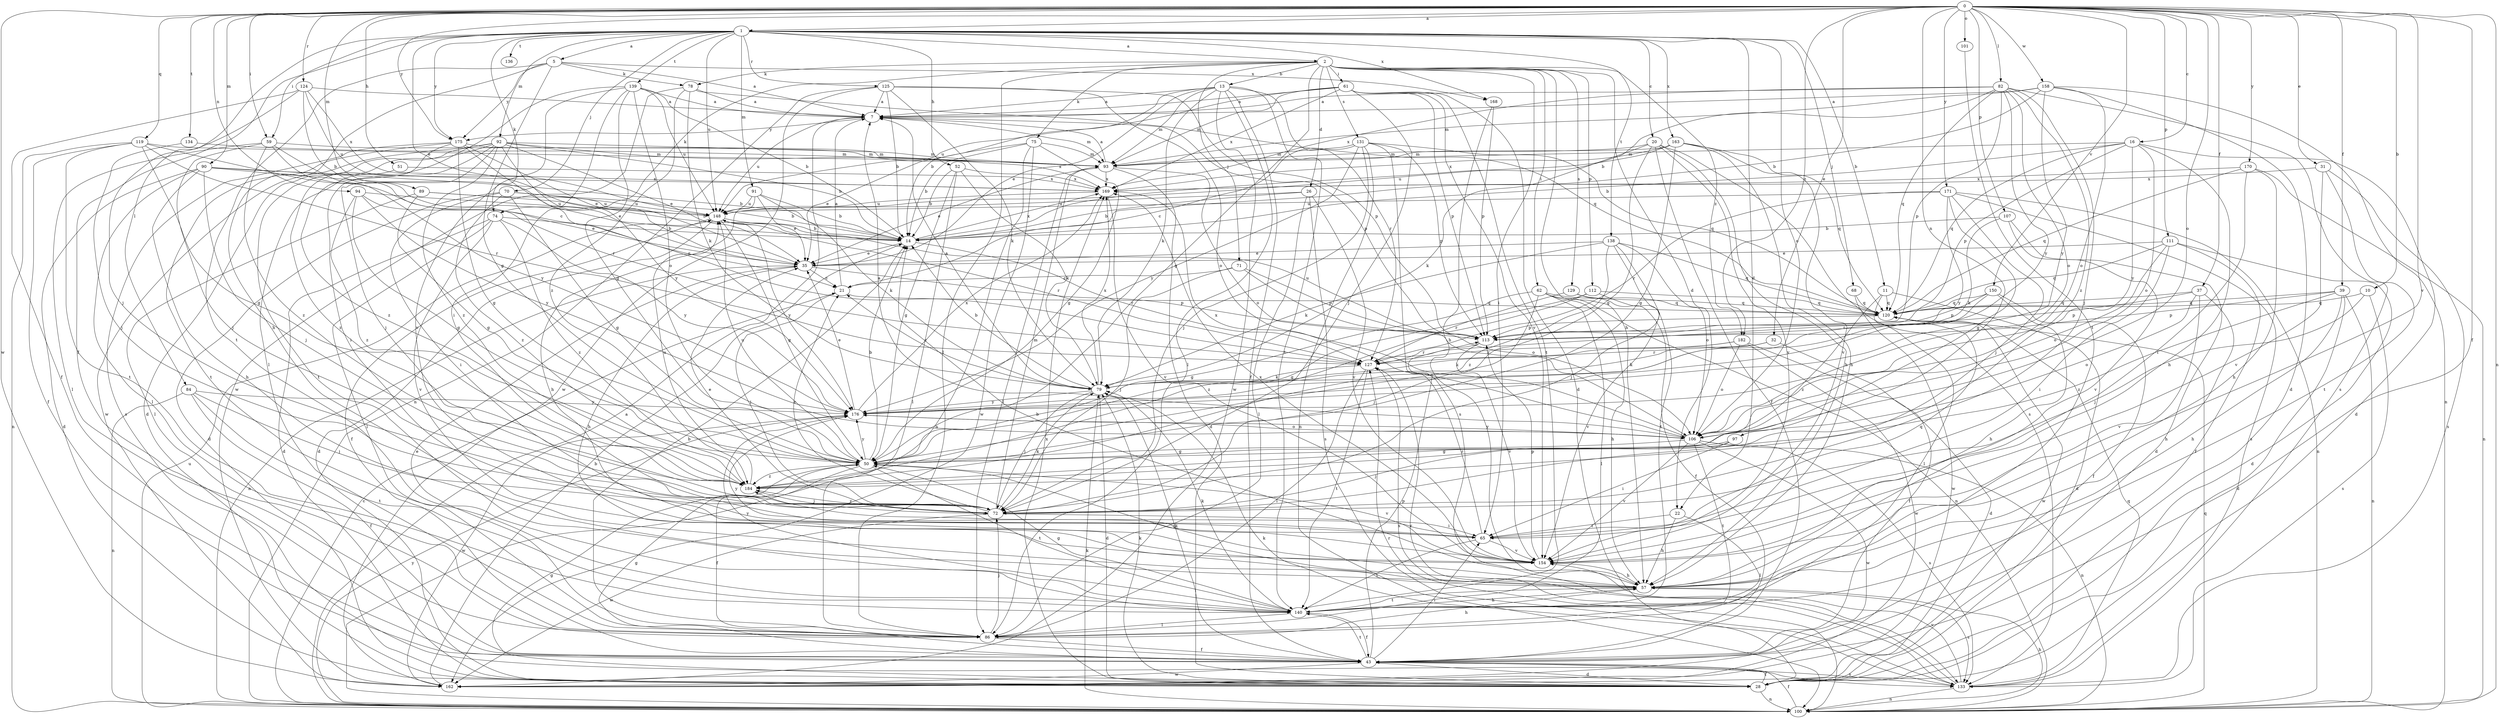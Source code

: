 strict digraph  {
0;
1;
2;
5;
7;
10;
11;
13;
14;
16;
20;
21;
22;
26;
28;
31;
32;
35;
37;
39;
43;
50;
51;
52;
57;
59;
61;
62;
65;
68;
70;
71;
72;
74;
75;
78;
79;
82;
84;
86;
89;
90;
91;
92;
93;
94;
97;
100;
101;
106;
107;
111;
112;
113;
119;
120;
124;
125;
127;
129;
131;
133;
134;
136;
138;
139;
140;
148;
150;
154;
158;
162;
163;
168;
169;
170;
171;
175;
176;
182;
184;
0 -> 1  [label=a];
0 -> 10  [label=b];
0 -> 16  [label=c];
0 -> 31  [label=e];
0 -> 32  [label=e];
0 -> 37  [label=f];
0 -> 39  [label=f];
0 -> 43  [label=f];
0 -> 51  [label=h];
0 -> 59  [label=i];
0 -> 82  [label=l];
0 -> 89  [label=m];
0 -> 90  [label=m];
0 -> 94  [label=n];
0 -> 97  [label=n];
0 -> 100  [label=n];
0 -> 101  [label=o];
0 -> 106  [label=o];
0 -> 107  [label=p];
0 -> 111  [label=p];
0 -> 119  [label=q];
0 -> 124  [label=r];
0 -> 134  [label=t];
0 -> 150  [label=v];
0 -> 154  [label=v];
0 -> 158  [label=w];
0 -> 162  [label=w];
0 -> 170  [label=y];
0 -> 171  [label=y];
0 -> 175  [label=y];
0 -> 182  [label=z];
1 -> 2  [label=a];
1 -> 5  [label=a];
1 -> 11  [label=b];
1 -> 20  [label=c];
1 -> 22  [label=d];
1 -> 35  [label=e];
1 -> 43  [label=f];
1 -> 52  [label=h];
1 -> 59  [label=i];
1 -> 68  [label=j];
1 -> 70  [label=j];
1 -> 74  [label=k];
1 -> 84  [label=l];
1 -> 91  [label=m];
1 -> 92  [label=m];
1 -> 106  [label=o];
1 -> 125  [label=r];
1 -> 136  [label=t];
1 -> 138  [label=t];
1 -> 139  [label=t];
1 -> 148  [label=u];
1 -> 163  [label=x];
1 -> 168  [label=x];
1 -> 175  [label=y];
2 -> 13  [label=b];
2 -> 22  [label=d];
2 -> 26  [label=d];
2 -> 50  [label=g];
2 -> 57  [label=h];
2 -> 61  [label=i];
2 -> 62  [label=i];
2 -> 65  [label=i];
2 -> 71  [label=j];
2 -> 74  [label=k];
2 -> 75  [label=k];
2 -> 78  [label=k];
2 -> 86  [label=l];
2 -> 112  [label=p];
2 -> 129  [label=s];
2 -> 131  [label=s];
2 -> 182  [label=z];
5 -> 7  [label=a];
5 -> 50  [label=g];
5 -> 57  [label=h];
5 -> 78  [label=k];
5 -> 140  [label=t];
5 -> 168  [label=x];
5 -> 175  [label=y];
7 -> 93  [label=m];
7 -> 113  [label=p];
7 -> 148  [label=u];
7 -> 175  [label=y];
10 -> 72  [label=j];
10 -> 120  [label=q];
10 -> 133  [label=s];
11 -> 28  [label=d];
11 -> 86  [label=l];
11 -> 120  [label=q];
11 -> 184  [label=z];
13 -> 7  [label=a];
13 -> 14  [label=b];
13 -> 35  [label=e];
13 -> 43  [label=f];
13 -> 79  [label=k];
13 -> 86  [label=l];
13 -> 93  [label=m];
13 -> 127  [label=r];
13 -> 140  [label=t];
13 -> 162  [label=w];
14 -> 35  [label=e];
14 -> 127  [label=r];
14 -> 169  [label=x];
16 -> 14  [label=b];
16 -> 28  [label=d];
16 -> 57  [label=h];
16 -> 93  [label=m];
16 -> 106  [label=o];
16 -> 113  [label=p];
16 -> 120  [label=q];
16 -> 176  [label=y];
20 -> 43  [label=f];
20 -> 50  [label=g];
20 -> 57  [label=h];
20 -> 79  [label=k];
20 -> 93  [label=m];
20 -> 133  [label=s];
20 -> 154  [label=v];
21 -> 7  [label=a];
21 -> 72  [label=j];
21 -> 120  [label=q];
22 -> 57  [label=h];
22 -> 65  [label=i];
22 -> 86  [label=l];
26 -> 14  [label=b];
26 -> 86  [label=l];
26 -> 133  [label=s];
26 -> 148  [label=u];
26 -> 154  [label=v];
28 -> 43  [label=f];
28 -> 50  [label=g];
28 -> 79  [label=k];
28 -> 100  [label=n];
28 -> 169  [label=x];
31 -> 133  [label=s];
31 -> 140  [label=t];
31 -> 154  [label=v];
31 -> 169  [label=x];
32 -> 43  [label=f];
32 -> 79  [label=k];
32 -> 127  [label=r];
35 -> 21  [label=c];
35 -> 57  [label=h];
35 -> 100  [label=n];
35 -> 113  [label=p];
37 -> 57  [label=h];
37 -> 106  [label=o];
37 -> 113  [label=p];
37 -> 120  [label=q];
37 -> 154  [label=v];
39 -> 28  [label=d];
39 -> 57  [label=h];
39 -> 100  [label=n];
39 -> 113  [label=p];
39 -> 120  [label=q];
39 -> 184  [label=z];
43 -> 28  [label=d];
43 -> 50  [label=g];
43 -> 65  [label=i];
43 -> 79  [label=k];
43 -> 113  [label=p];
43 -> 133  [label=s];
43 -> 140  [label=t];
43 -> 162  [label=w];
50 -> 14  [label=b];
50 -> 43  [label=f];
50 -> 140  [label=t];
50 -> 148  [label=u];
50 -> 154  [label=v];
50 -> 176  [label=y];
50 -> 184  [label=z];
51 -> 169  [label=x];
51 -> 184  [label=z];
52 -> 14  [label=b];
52 -> 50  [label=g];
52 -> 79  [label=k];
52 -> 86  [label=l];
52 -> 169  [label=x];
57 -> 14  [label=b];
57 -> 50  [label=g];
57 -> 133  [label=s];
57 -> 140  [label=t];
59 -> 72  [label=j];
59 -> 86  [label=l];
59 -> 93  [label=m];
59 -> 127  [label=r];
59 -> 176  [label=y];
59 -> 184  [label=z];
61 -> 7  [label=a];
61 -> 28  [label=d];
61 -> 72  [label=j];
61 -> 93  [label=m];
61 -> 113  [label=p];
61 -> 140  [label=t];
61 -> 148  [label=u];
61 -> 154  [label=v];
61 -> 169  [label=x];
62 -> 50  [label=g];
62 -> 57  [label=h];
62 -> 72  [label=j];
62 -> 86  [label=l];
62 -> 100  [label=n];
62 -> 120  [label=q];
65 -> 120  [label=q];
65 -> 127  [label=r];
65 -> 140  [label=t];
65 -> 154  [label=v];
65 -> 184  [label=z];
68 -> 120  [label=q];
68 -> 162  [label=w];
70 -> 14  [label=b];
70 -> 28  [label=d];
70 -> 50  [label=g];
70 -> 65  [label=i];
70 -> 148  [label=u];
70 -> 184  [label=z];
71 -> 21  [label=c];
71 -> 72  [label=j];
71 -> 106  [label=o];
71 -> 113  [label=p];
72 -> 21  [label=c];
72 -> 35  [label=e];
72 -> 65  [label=i];
72 -> 79  [label=k];
72 -> 93  [label=m];
72 -> 162  [label=w];
72 -> 184  [label=z];
74 -> 14  [label=b];
74 -> 28  [label=d];
74 -> 86  [label=l];
74 -> 154  [label=v];
74 -> 176  [label=y];
74 -> 184  [label=z];
75 -> 14  [label=b];
75 -> 35  [label=e];
75 -> 50  [label=g];
75 -> 93  [label=m];
75 -> 100  [label=n];
75 -> 162  [label=w];
78 -> 7  [label=a];
78 -> 79  [label=k];
78 -> 120  [label=q];
78 -> 162  [label=w];
78 -> 184  [label=z];
79 -> 7  [label=a];
79 -> 14  [label=b];
79 -> 21  [label=c];
79 -> 28  [label=d];
79 -> 72  [label=j];
79 -> 169  [label=x];
79 -> 176  [label=y];
82 -> 7  [label=a];
82 -> 14  [label=b];
82 -> 72  [label=j];
82 -> 106  [label=o];
82 -> 113  [label=p];
82 -> 120  [label=q];
82 -> 133  [label=s];
82 -> 169  [label=x];
82 -> 176  [label=y];
82 -> 184  [label=z];
84 -> 43  [label=f];
84 -> 72  [label=j];
84 -> 100  [label=n];
84 -> 140  [label=t];
84 -> 176  [label=y];
86 -> 14  [label=b];
86 -> 35  [label=e];
86 -> 43  [label=f];
86 -> 57  [label=h];
86 -> 72  [label=j];
89 -> 14  [label=b];
89 -> 50  [label=g];
89 -> 86  [label=l];
89 -> 148  [label=u];
90 -> 14  [label=b];
90 -> 28  [label=d];
90 -> 35  [label=e];
90 -> 57  [label=h];
90 -> 72  [label=j];
90 -> 86  [label=l];
90 -> 169  [label=x];
91 -> 14  [label=b];
91 -> 35  [label=e];
91 -> 57  [label=h];
91 -> 79  [label=k];
91 -> 148  [label=u];
92 -> 14  [label=b];
92 -> 28  [label=d];
92 -> 35  [label=e];
92 -> 65  [label=i];
92 -> 72  [label=j];
92 -> 93  [label=m];
92 -> 140  [label=t];
92 -> 162  [label=w];
92 -> 169  [label=x];
92 -> 176  [label=y];
92 -> 184  [label=z];
93 -> 7  [label=a];
93 -> 28  [label=d];
93 -> 35  [label=e];
93 -> 86  [label=l];
93 -> 106  [label=o];
93 -> 169  [label=x];
94 -> 35  [label=e];
94 -> 50  [label=g];
94 -> 148  [label=u];
94 -> 176  [label=y];
94 -> 184  [label=z];
97 -> 50  [label=g];
97 -> 65  [label=i];
97 -> 72  [label=j];
100 -> 7  [label=a];
100 -> 21  [label=c];
100 -> 43  [label=f];
100 -> 57  [label=h];
100 -> 79  [label=k];
100 -> 120  [label=q];
100 -> 127  [label=r];
100 -> 148  [label=u];
100 -> 176  [label=y];
101 -> 140  [label=t];
106 -> 7  [label=a];
106 -> 50  [label=g];
106 -> 100  [label=n];
106 -> 133  [label=s];
106 -> 140  [label=t];
106 -> 154  [label=v];
106 -> 162  [label=w];
106 -> 169  [label=x];
106 -> 176  [label=y];
107 -> 14  [label=b];
107 -> 28  [label=d];
107 -> 79  [label=k];
107 -> 154  [label=v];
111 -> 28  [label=d];
111 -> 35  [label=e];
111 -> 43  [label=f];
111 -> 65  [label=i];
111 -> 106  [label=o];
111 -> 120  [label=q];
112 -> 50  [label=g];
112 -> 120  [label=q];
112 -> 154  [label=v];
112 -> 184  [label=z];
113 -> 127  [label=r];
113 -> 148  [label=u];
113 -> 154  [label=v];
119 -> 21  [label=c];
119 -> 43  [label=f];
119 -> 50  [label=g];
119 -> 93  [label=m];
119 -> 100  [label=n];
119 -> 127  [label=r];
119 -> 140  [label=t];
120 -> 113  [label=p];
120 -> 162  [label=w];
124 -> 7  [label=a];
124 -> 14  [label=b];
124 -> 43  [label=f];
124 -> 72  [label=j];
124 -> 148  [label=u];
124 -> 169  [label=x];
125 -> 7  [label=a];
125 -> 14  [label=b];
125 -> 79  [label=k];
125 -> 100  [label=n];
125 -> 106  [label=o];
125 -> 113  [label=p];
125 -> 162  [label=w];
127 -> 79  [label=k];
127 -> 86  [label=l];
127 -> 133  [label=s];
127 -> 140  [label=t];
129 -> 43  [label=f];
129 -> 120  [label=q];
129 -> 127  [label=r];
131 -> 21  [label=c];
131 -> 72  [label=j];
131 -> 93  [label=m];
131 -> 100  [label=n];
131 -> 113  [label=p];
131 -> 120  [label=q];
131 -> 133  [label=s];
131 -> 176  [label=y];
133 -> 79  [label=k];
133 -> 100  [label=n];
133 -> 120  [label=q];
133 -> 127  [label=r];
133 -> 154  [label=v];
134 -> 72  [label=j];
134 -> 93  [label=m];
138 -> 35  [label=e];
138 -> 72  [label=j];
138 -> 79  [label=k];
138 -> 106  [label=o];
138 -> 120  [label=q];
138 -> 140  [label=t];
138 -> 184  [label=z];
139 -> 7  [label=a];
139 -> 14  [label=b];
139 -> 50  [label=g];
139 -> 65  [label=i];
139 -> 86  [label=l];
139 -> 106  [label=o];
139 -> 148  [label=u];
139 -> 154  [label=v];
140 -> 43  [label=f];
140 -> 50  [label=g];
140 -> 57  [label=h];
140 -> 79  [label=k];
140 -> 86  [label=l];
140 -> 176  [label=y];
148 -> 14  [label=b];
148 -> 28  [label=d];
148 -> 43  [label=f];
148 -> 50  [label=g];
148 -> 127  [label=r];
148 -> 176  [label=y];
150 -> 43  [label=f];
150 -> 57  [label=h];
150 -> 113  [label=p];
150 -> 120  [label=q];
150 -> 127  [label=r];
154 -> 57  [label=h];
154 -> 113  [label=p];
154 -> 169  [label=x];
154 -> 176  [label=y];
158 -> 7  [label=a];
158 -> 14  [label=b];
158 -> 28  [label=d];
158 -> 93  [label=m];
158 -> 100  [label=n];
158 -> 106  [label=o];
158 -> 176  [label=y];
162 -> 14  [label=b];
163 -> 50  [label=g];
163 -> 57  [label=h];
163 -> 93  [label=m];
163 -> 120  [label=q];
163 -> 148  [label=u];
163 -> 154  [label=v];
163 -> 169  [label=x];
168 -> 57  [label=h];
168 -> 113  [label=p];
169 -> 148  [label=u];
169 -> 154  [label=v];
170 -> 57  [label=h];
170 -> 65  [label=i];
170 -> 100  [label=n];
170 -> 120  [label=q];
170 -> 169  [label=x];
171 -> 50  [label=g];
171 -> 72  [label=j];
171 -> 100  [label=n];
171 -> 127  [label=r];
171 -> 133  [label=s];
171 -> 148  [label=u];
171 -> 176  [label=y];
175 -> 35  [label=e];
175 -> 50  [label=g];
175 -> 93  [label=m];
175 -> 127  [label=r];
175 -> 133  [label=s];
175 -> 140  [label=t];
175 -> 184  [label=z];
176 -> 35  [label=e];
176 -> 106  [label=o];
176 -> 162  [label=w];
176 -> 169  [label=x];
182 -> 28  [label=d];
182 -> 79  [label=k];
182 -> 106  [label=o];
182 -> 127  [label=r];
182 -> 162  [label=w];
184 -> 72  [label=j];
184 -> 148  [label=u];
}
